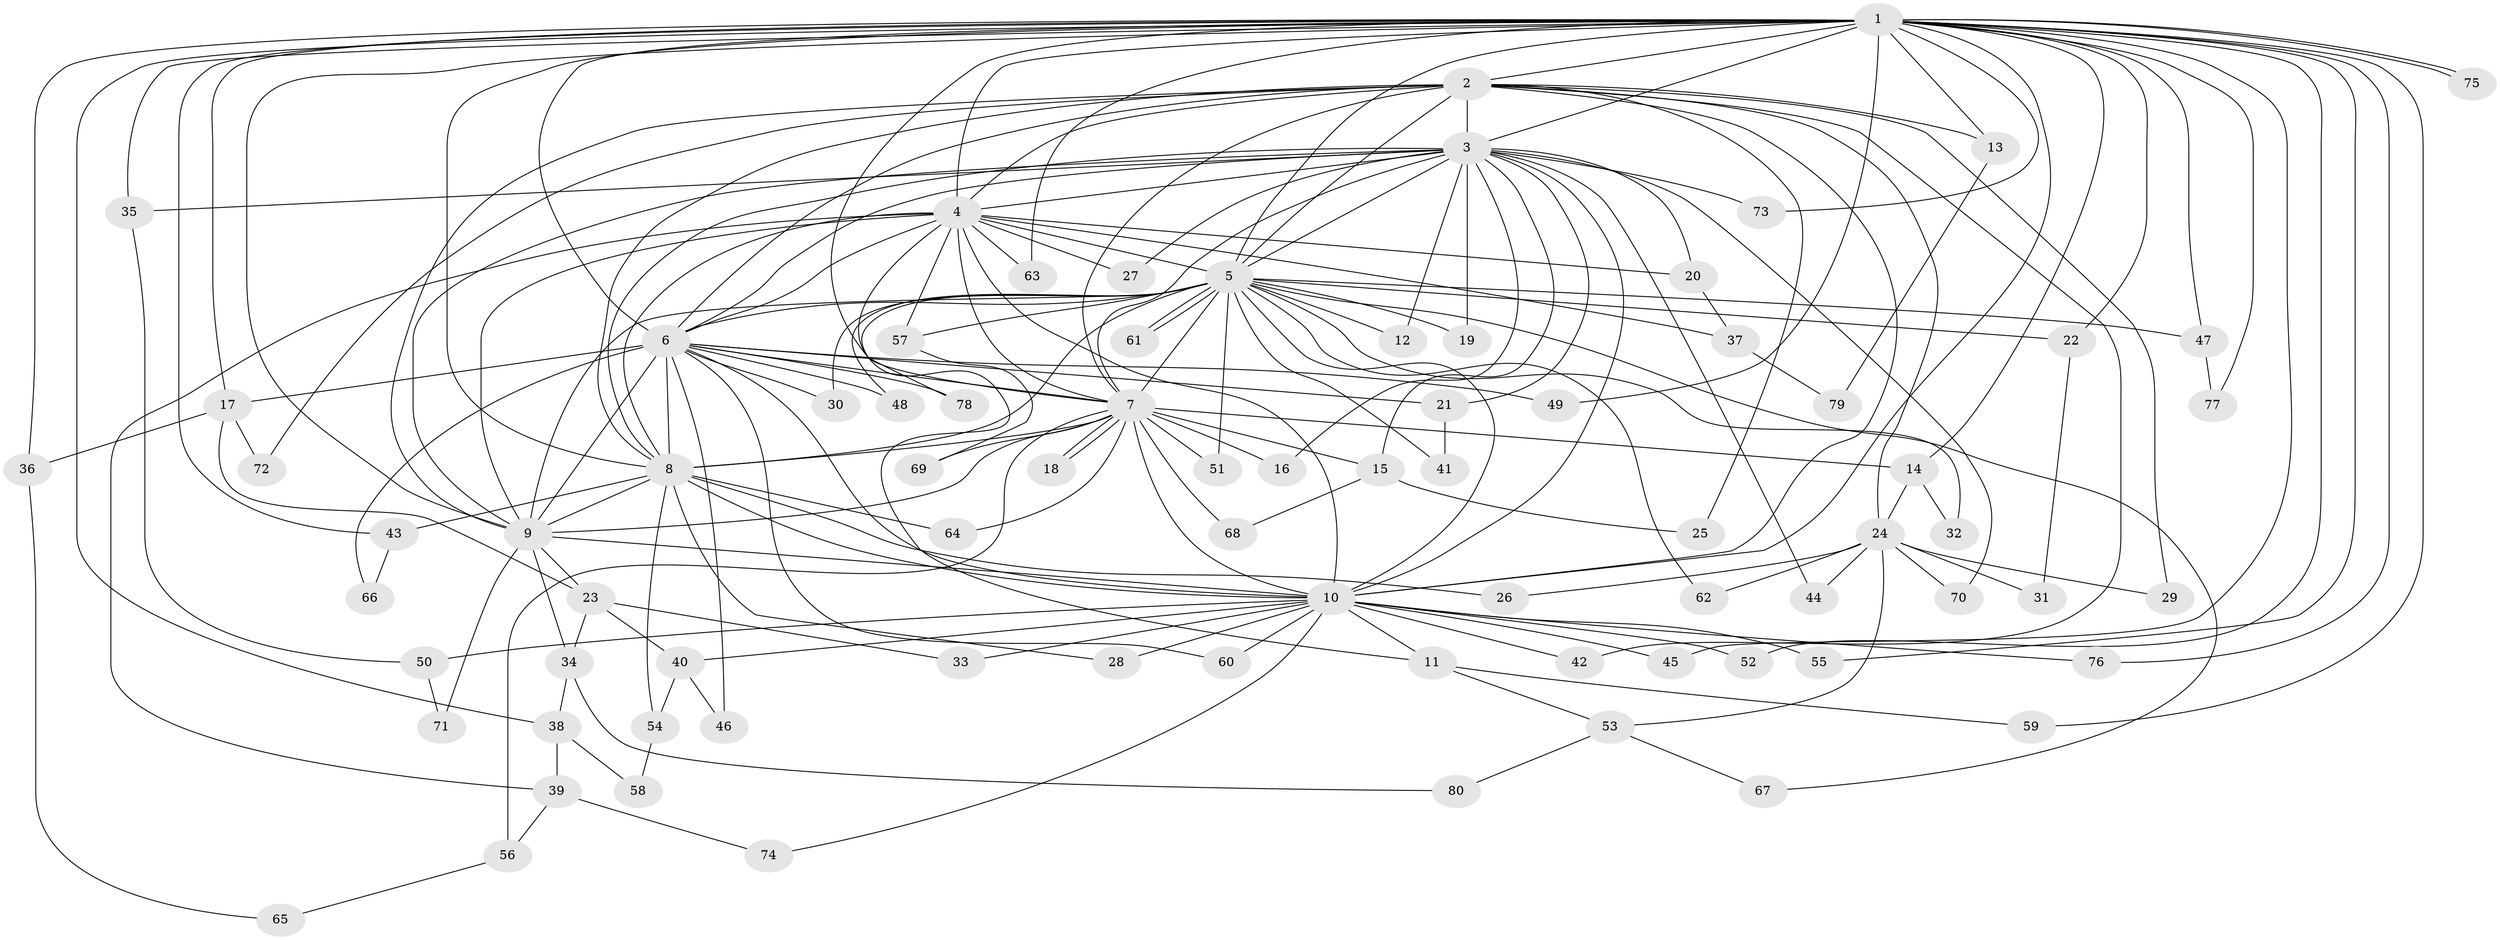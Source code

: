 // coarse degree distribution, {12: 0.025, 27: 0.025, 1: 0.35, 2: 0.4, 3: 0.075, 5: 0.025, 21: 0.025, 8: 0.025, 6: 0.05}
// Generated by graph-tools (version 1.1) at 2025/48/03/04/25 21:48:38]
// undirected, 80 vertices, 185 edges
graph export_dot {
graph [start="1"]
  node [color=gray90,style=filled];
  1;
  2;
  3;
  4;
  5;
  6;
  7;
  8;
  9;
  10;
  11;
  12;
  13;
  14;
  15;
  16;
  17;
  18;
  19;
  20;
  21;
  22;
  23;
  24;
  25;
  26;
  27;
  28;
  29;
  30;
  31;
  32;
  33;
  34;
  35;
  36;
  37;
  38;
  39;
  40;
  41;
  42;
  43;
  44;
  45;
  46;
  47;
  48;
  49;
  50;
  51;
  52;
  53;
  54;
  55;
  56;
  57;
  58;
  59;
  60;
  61;
  62;
  63;
  64;
  65;
  66;
  67;
  68;
  69;
  70;
  71;
  72;
  73;
  74;
  75;
  76;
  77;
  78;
  79;
  80;
  1 -- 2;
  1 -- 3;
  1 -- 4;
  1 -- 5;
  1 -- 6;
  1 -- 7;
  1 -- 8;
  1 -- 9;
  1 -- 10;
  1 -- 13;
  1 -- 14;
  1 -- 17;
  1 -- 22;
  1 -- 35;
  1 -- 36;
  1 -- 38;
  1 -- 43;
  1 -- 45;
  1 -- 47;
  1 -- 49;
  1 -- 52;
  1 -- 55;
  1 -- 59;
  1 -- 63;
  1 -- 73;
  1 -- 75;
  1 -- 75;
  1 -- 76;
  1 -- 77;
  2 -- 3;
  2 -- 4;
  2 -- 5;
  2 -- 6;
  2 -- 7;
  2 -- 8;
  2 -- 9;
  2 -- 10;
  2 -- 13;
  2 -- 24;
  2 -- 25;
  2 -- 29;
  2 -- 42;
  2 -- 72;
  3 -- 4;
  3 -- 5;
  3 -- 6;
  3 -- 7;
  3 -- 8;
  3 -- 9;
  3 -- 10;
  3 -- 12;
  3 -- 15;
  3 -- 16;
  3 -- 19;
  3 -- 20;
  3 -- 21;
  3 -- 27;
  3 -- 35;
  3 -- 44;
  3 -- 70;
  3 -- 73;
  4 -- 5;
  4 -- 6;
  4 -- 7;
  4 -- 8;
  4 -- 9;
  4 -- 10;
  4 -- 11;
  4 -- 20;
  4 -- 27;
  4 -- 37;
  4 -- 39;
  4 -- 57;
  4 -- 63;
  5 -- 6;
  5 -- 7;
  5 -- 8;
  5 -- 9;
  5 -- 10;
  5 -- 12;
  5 -- 19;
  5 -- 22;
  5 -- 30;
  5 -- 32;
  5 -- 41;
  5 -- 47;
  5 -- 48;
  5 -- 51;
  5 -- 57;
  5 -- 61;
  5 -- 61;
  5 -- 62;
  5 -- 67;
  5 -- 78;
  6 -- 7;
  6 -- 8;
  6 -- 9;
  6 -- 10;
  6 -- 17;
  6 -- 21;
  6 -- 30;
  6 -- 46;
  6 -- 48;
  6 -- 49;
  6 -- 60;
  6 -- 66;
  6 -- 78;
  7 -- 8;
  7 -- 9;
  7 -- 10;
  7 -- 14;
  7 -- 15;
  7 -- 16;
  7 -- 18;
  7 -- 18;
  7 -- 51;
  7 -- 56;
  7 -- 64;
  7 -- 68;
  7 -- 69;
  8 -- 9;
  8 -- 10;
  8 -- 26;
  8 -- 28;
  8 -- 43;
  8 -- 54;
  8 -- 64;
  9 -- 10;
  9 -- 23;
  9 -- 34;
  9 -- 71;
  10 -- 11;
  10 -- 28;
  10 -- 33;
  10 -- 40;
  10 -- 42;
  10 -- 45;
  10 -- 50;
  10 -- 52;
  10 -- 55;
  10 -- 60;
  10 -- 74;
  10 -- 76;
  11 -- 53;
  11 -- 59;
  13 -- 79;
  14 -- 24;
  14 -- 32;
  15 -- 25;
  15 -- 68;
  17 -- 23;
  17 -- 36;
  17 -- 72;
  20 -- 37;
  21 -- 41;
  22 -- 31;
  23 -- 33;
  23 -- 34;
  23 -- 40;
  24 -- 26;
  24 -- 29;
  24 -- 31;
  24 -- 44;
  24 -- 53;
  24 -- 62;
  24 -- 70;
  34 -- 38;
  34 -- 80;
  35 -- 50;
  36 -- 65;
  37 -- 79;
  38 -- 39;
  38 -- 58;
  39 -- 56;
  39 -- 74;
  40 -- 46;
  40 -- 54;
  43 -- 66;
  47 -- 77;
  50 -- 71;
  53 -- 67;
  53 -- 80;
  54 -- 58;
  56 -- 65;
  57 -- 69;
}
